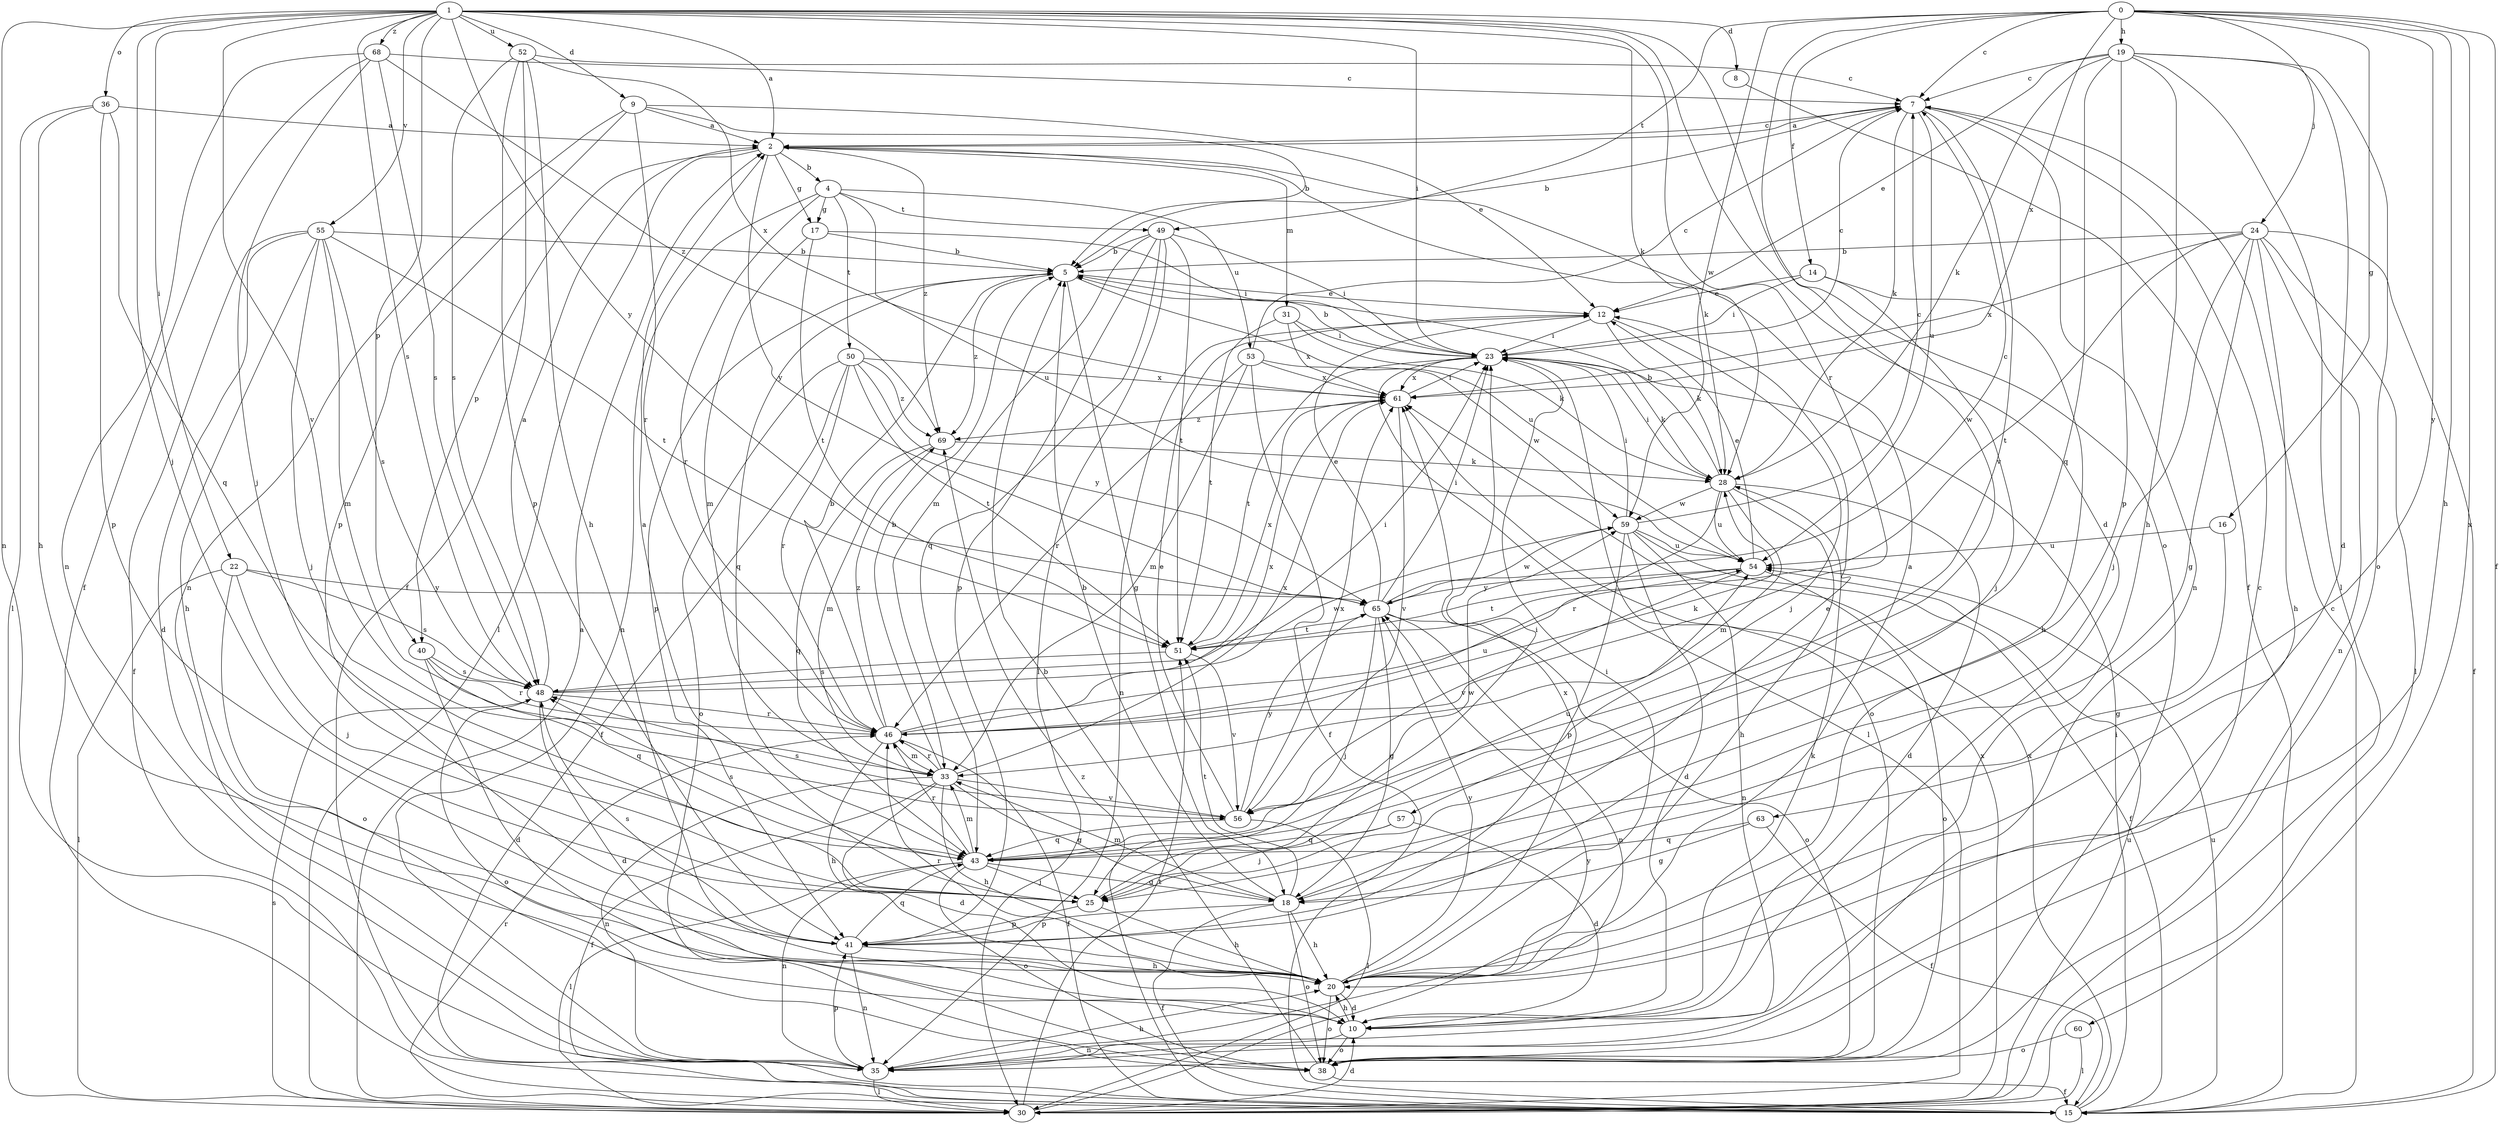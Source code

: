 strict digraph  {
0;
1;
2;
4;
5;
7;
8;
9;
10;
12;
14;
15;
16;
17;
18;
19;
20;
22;
23;
24;
25;
28;
30;
31;
33;
35;
36;
38;
40;
41;
43;
46;
48;
49;
50;
51;
52;
53;
54;
55;
56;
57;
59;
60;
61;
63;
65;
68;
69;
0 -> 7  [label=c];
0 -> 14  [label=f];
0 -> 15  [label=f];
0 -> 16  [label=g];
0 -> 19  [label=h];
0 -> 20  [label=h];
0 -> 24  [label=j];
0 -> 49  [label=t];
0 -> 57  [label=w];
0 -> 59  [label=w];
0 -> 60  [label=x];
0 -> 61  [label=x];
0 -> 63  [label=y];
1 -> 2  [label=a];
1 -> 8  [label=d];
1 -> 9  [label=d];
1 -> 10  [label=d];
1 -> 22  [label=i];
1 -> 23  [label=i];
1 -> 25  [label=j];
1 -> 28  [label=k];
1 -> 35  [label=n];
1 -> 36  [label=o];
1 -> 38  [label=o];
1 -> 40  [label=p];
1 -> 46  [label=r];
1 -> 48  [label=s];
1 -> 52  [label=u];
1 -> 55  [label=v];
1 -> 56  [label=v];
1 -> 65  [label=y];
1 -> 68  [label=z];
2 -> 4  [label=b];
2 -> 7  [label=c];
2 -> 17  [label=g];
2 -> 28  [label=k];
2 -> 30  [label=l];
2 -> 31  [label=m];
2 -> 40  [label=p];
2 -> 65  [label=y];
2 -> 69  [label=z];
4 -> 17  [label=g];
4 -> 35  [label=n];
4 -> 46  [label=r];
4 -> 49  [label=t];
4 -> 50  [label=t];
4 -> 53  [label=u];
4 -> 54  [label=u];
5 -> 12  [label=e];
5 -> 18  [label=g];
5 -> 41  [label=p];
5 -> 43  [label=q];
5 -> 54  [label=u];
5 -> 69  [label=z];
7 -> 2  [label=a];
7 -> 5  [label=b];
7 -> 28  [label=k];
7 -> 35  [label=n];
7 -> 54  [label=u];
7 -> 56  [label=v];
8 -> 15  [label=f];
9 -> 2  [label=a];
9 -> 5  [label=b];
9 -> 12  [label=e];
9 -> 35  [label=n];
9 -> 41  [label=p];
9 -> 46  [label=r];
10 -> 20  [label=h];
10 -> 28  [label=k];
10 -> 35  [label=n];
10 -> 38  [label=o];
12 -> 23  [label=i];
12 -> 25  [label=j];
12 -> 28  [label=k];
12 -> 35  [label=n];
14 -> 12  [label=e];
14 -> 20  [label=h];
14 -> 23  [label=i];
14 -> 25  [label=j];
15 -> 7  [label=c];
15 -> 23  [label=i];
15 -> 54  [label=u];
15 -> 61  [label=x];
15 -> 69  [label=z];
16 -> 18  [label=g];
16 -> 54  [label=u];
17 -> 5  [label=b];
17 -> 23  [label=i];
17 -> 33  [label=m];
17 -> 51  [label=t];
18 -> 5  [label=b];
18 -> 12  [label=e];
18 -> 15  [label=f];
18 -> 20  [label=h];
18 -> 33  [label=m];
18 -> 38  [label=o];
18 -> 41  [label=p];
18 -> 51  [label=t];
19 -> 7  [label=c];
19 -> 10  [label=d];
19 -> 12  [label=e];
19 -> 20  [label=h];
19 -> 28  [label=k];
19 -> 30  [label=l];
19 -> 38  [label=o];
19 -> 41  [label=p];
19 -> 43  [label=q];
20 -> 2  [label=a];
20 -> 10  [label=d];
20 -> 23  [label=i];
20 -> 38  [label=o];
20 -> 46  [label=r];
20 -> 61  [label=x];
20 -> 65  [label=y];
22 -> 25  [label=j];
22 -> 30  [label=l];
22 -> 38  [label=o];
22 -> 48  [label=s];
22 -> 65  [label=y];
23 -> 5  [label=b];
23 -> 7  [label=c];
23 -> 28  [label=k];
23 -> 30  [label=l];
23 -> 38  [label=o];
23 -> 51  [label=t];
23 -> 61  [label=x];
24 -> 5  [label=b];
24 -> 15  [label=f];
24 -> 18  [label=g];
24 -> 20  [label=h];
24 -> 25  [label=j];
24 -> 30  [label=l];
24 -> 35  [label=n];
24 -> 51  [label=t];
24 -> 61  [label=x];
25 -> 2  [label=a];
25 -> 20  [label=h];
25 -> 23  [label=i];
25 -> 41  [label=p];
28 -> 5  [label=b];
28 -> 10  [label=d];
28 -> 20  [label=h];
28 -> 23  [label=i];
28 -> 33  [label=m];
28 -> 46  [label=r];
28 -> 54  [label=u];
28 -> 59  [label=w];
30 -> 2  [label=a];
30 -> 10  [label=d];
30 -> 46  [label=r];
30 -> 48  [label=s];
30 -> 51  [label=t];
30 -> 54  [label=u];
30 -> 61  [label=x];
30 -> 65  [label=y];
31 -> 23  [label=i];
31 -> 28  [label=k];
31 -> 51  [label=t];
31 -> 61  [label=x];
33 -> 5  [label=b];
33 -> 10  [label=d];
33 -> 15  [label=f];
33 -> 18  [label=g];
33 -> 20  [label=h];
33 -> 35  [label=n];
33 -> 46  [label=r];
33 -> 56  [label=v];
33 -> 61  [label=x];
35 -> 7  [label=c];
35 -> 20  [label=h];
35 -> 30  [label=l];
35 -> 41  [label=p];
36 -> 2  [label=a];
36 -> 20  [label=h];
36 -> 30  [label=l];
36 -> 41  [label=p];
36 -> 43  [label=q];
38 -> 5  [label=b];
38 -> 15  [label=f];
40 -> 10  [label=d];
40 -> 43  [label=q];
40 -> 46  [label=r];
40 -> 48  [label=s];
41 -> 20  [label=h];
41 -> 35  [label=n];
41 -> 43  [label=q];
41 -> 48  [label=s];
43 -> 18  [label=g];
43 -> 25  [label=j];
43 -> 30  [label=l];
43 -> 33  [label=m];
43 -> 35  [label=n];
43 -> 38  [label=o];
43 -> 46  [label=r];
43 -> 48  [label=s];
43 -> 54  [label=u];
43 -> 59  [label=w];
46 -> 5  [label=b];
46 -> 15  [label=f];
46 -> 20  [label=h];
46 -> 28  [label=k];
46 -> 33  [label=m];
46 -> 54  [label=u];
46 -> 61  [label=x];
46 -> 69  [label=z];
48 -> 2  [label=a];
48 -> 10  [label=d];
48 -> 23  [label=i];
48 -> 38  [label=o];
48 -> 46  [label=r];
48 -> 59  [label=w];
49 -> 5  [label=b];
49 -> 23  [label=i];
49 -> 30  [label=l];
49 -> 33  [label=m];
49 -> 41  [label=p];
49 -> 43  [label=q];
49 -> 51  [label=t];
50 -> 15  [label=f];
50 -> 38  [label=o];
50 -> 46  [label=r];
50 -> 51  [label=t];
50 -> 61  [label=x];
50 -> 65  [label=y];
50 -> 69  [label=z];
51 -> 48  [label=s];
51 -> 56  [label=v];
51 -> 61  [label=x];
52 -> 7  [label=c];
52 -> 15  [label=f];
52 -> 20  [label=h];
52 -> 41  [label=p];
52 -> 48  [label=s];
52 -> 61  [label=x];
53 -> 7  [label=c];
53 -> 15  [label=f];
53 -> 33  [label=m];
53 -> 46  [label=r];
53 -> 59  [label=w];
53 -> 61  [label=x];
54 -> 12  [label=e];
54 -> 38  [label=o];
54 -> 51  [label=t];
54 -> 56  [label=v];
54 -> 65  [label=y];
55 -> 5  [label=b];
55 -> 10  [label=d];
55 -> 15  [label=f];
55 -> 20  [label=h];
55 -> 25  [label=j];
55 -> 33  [label=m];
55 -> 48  [label=s];
55 -> 51  [label=t];
56 -> 12  [label=e];
56 -> 30  [label=l];
56 -> 43  [label=q];
56 -> 48  [label=s];
56 -> 61  [label=x];
56 -> 65  [label=y];
57 -> 10  [label=d];
57 -> 25  [label=j];
57 -> 43  [label=q];
59 -> 7  [label=c];
59 -> 10  [label=d];
59 -> 15  [label=f];
59 -> 23  [label=i];
59 -> 35  [label=n];
59 -> 41  [label=p];
59 -> 54  [label=u];
60 -> 30  [label=l];
60 -> 38  [label=o];
61 -> 23  [label=i];
61 -> 56  [label=v];
61 -> 69  [label=z];
63 -> 15  [label=f];
63 -> 18  [label=g];
63 -> 43  [label=q];
65 -> 7  [label=c];
65 -> 12  [label=e];
65 -> 18  [label=g];
65 -> 23  [label=i];
65 -> 25  [label=j];
65 -> 35  [label=n];
65 -> 38  [label=o];
65 -> 51  [label=t];
65 -> 59  [label=w];
68 -> 7  [label=c];
68 -> 15  [label=f];
68 -> 25  [label=j];
68 -> 35  [label=n];
68 -> 48  [label=s];
68 -> 69  [label=z];
69 -> 28  [label=k];
69 -> 33  [label=m];
69 -> 43  [label=q];
}
